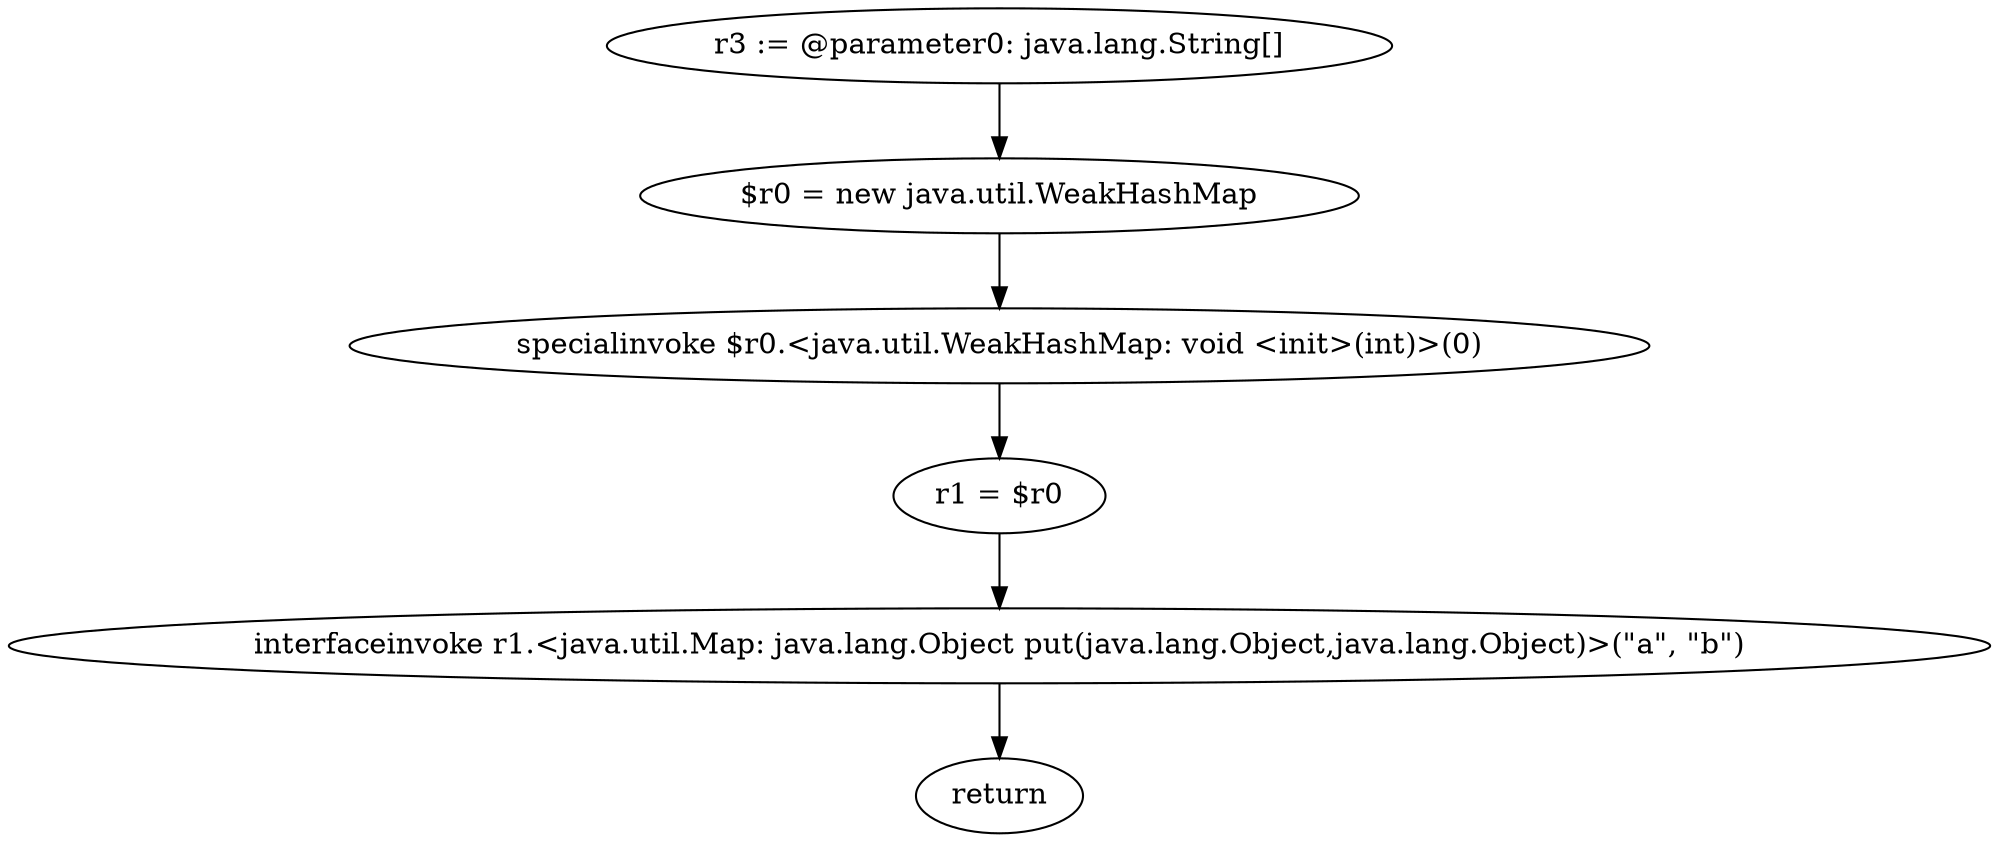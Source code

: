 digraph "unitGraph" {
    "r3 := @parameter0: java.lang.String[]"
    "$r0 = new java.util.WeakHashMap"
    "specialinvoke $r0.<java.util.WeakHashMap: void <init>(int)>(0)"
    "r1 = $r0"
    "interfaceinvoke r1.<java.util.Map: java.lang.Object put(java.lang.Object,java.lang.Object)>(\"a\", \"b\")"
    "return"
    "r3 := @parameter0: java.lang.String[]"->"$r0 = new java.util.WeakHashMap";
    "$r0 = new java.util.WeakHashMap"->"specialinvoke $r0.<java.util.WeakHashMap: void <init>(int)>(0)";
    "specialinvoke $r0.<java.util.WeakHashMap: void <init>(int)>(0)"->"r1 = $r0";
    "r1 = $r0"->"interfaceinvoke r1.<java.util.Map: java.lang.Object put(java.lang.Object,java.lang.Object)>(\"a\", \"b\")";
    "interfaceinvoke r1.<java.util.Map: java.lang.Object put(java.lang.Object,java.lang.Object)>(\"a\", \"b\")"->"return";
}
